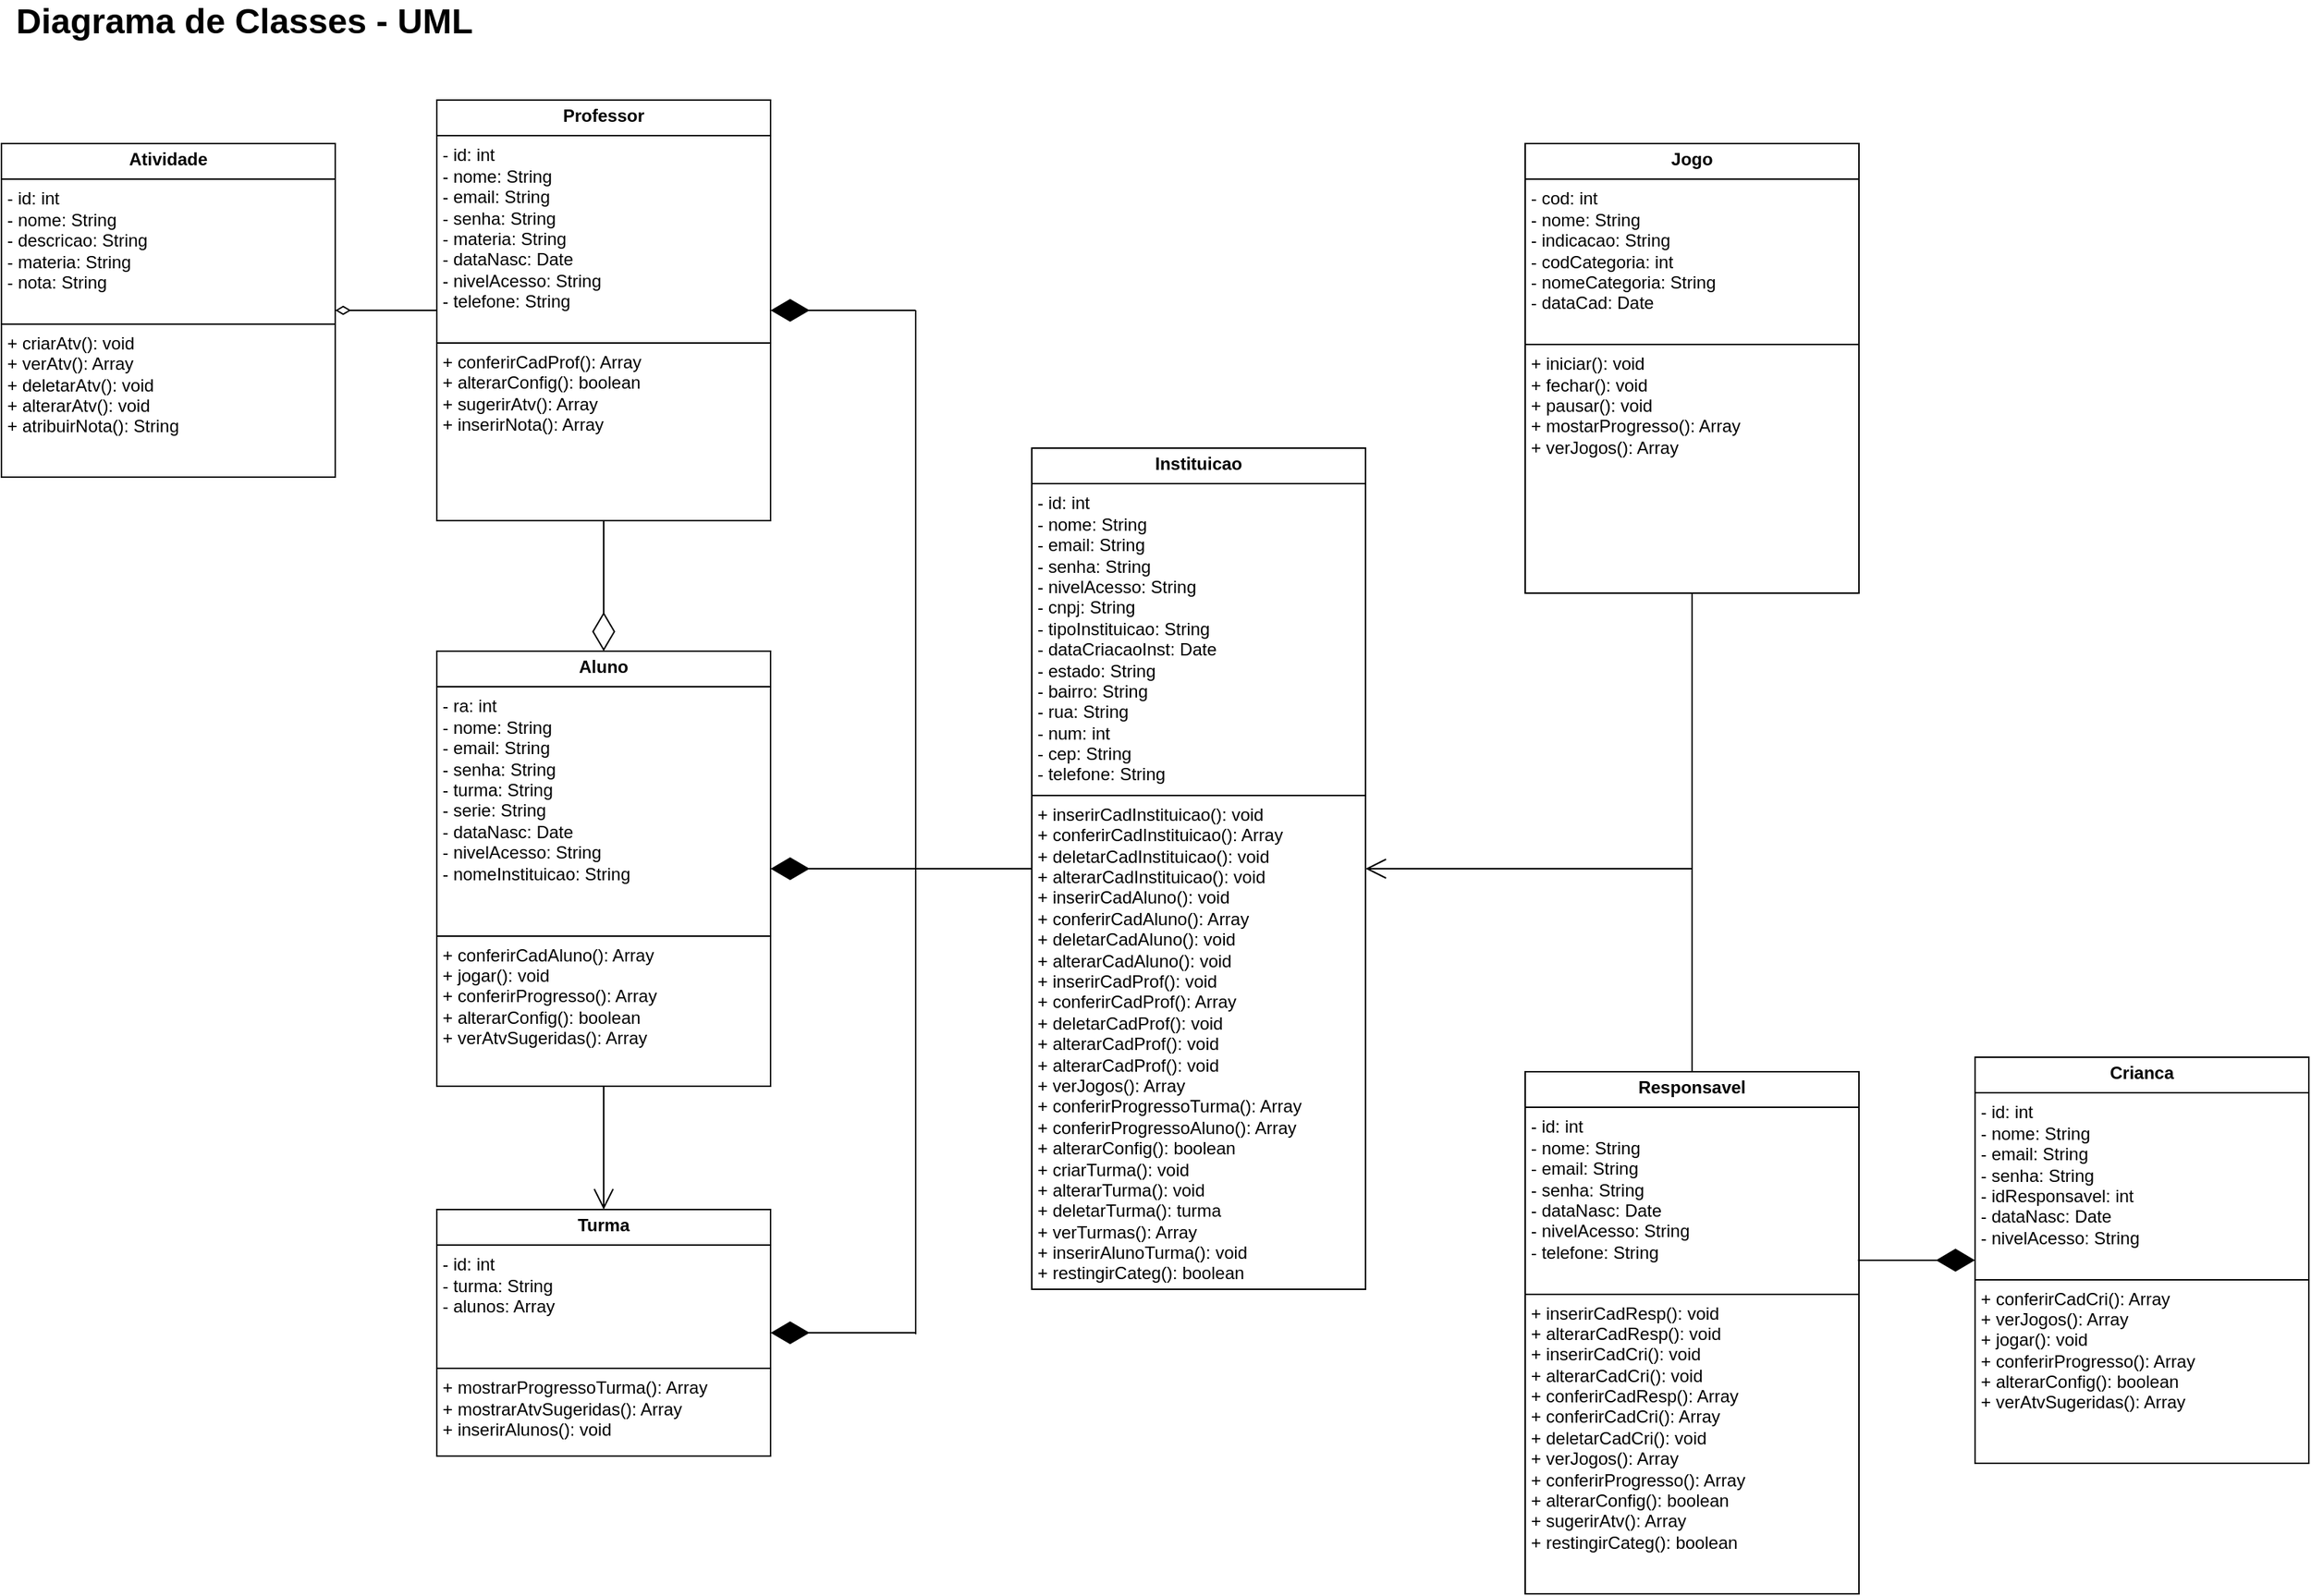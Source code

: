 <mxfile>
    <diagram name="Página-1" id="P0dt_XROy20qcgtOSnDv">
        <mxGraphModel dx="2516" dy="1126" grid="0" gridSize="10" guides="1" tooltips="1" connect="1" arrows="1" fold="1" page="1" pageScale="1" pageWidth="1654" pageHeight="1169" math="0" shadow="0">
            <root>
                <mxCell id="0"/>
                <mxCell id="1" parent="0"/>
                <mxCell id="3cunooh5xRu-Bq_bCVS8-2" value="&lt;p style=&quot;margin:0px;margin-top:4px;text-align:center;&quot;&gt;&lt;b&gt;Aluno&lt;/b&gt;&lt;/p&gt;&lt;hr size=&quot;1&quot; style=&quot;border-style:solid;&quot;&gt;&lt;p style=&quot;margin:0px;margin-left:4px;&quot;&gt;- ra: int&lt;/p&gt;&lt;p style=&quot;margin:0px;margin-left:4px;&quot;&gt;- nome: String&lt;/p&gt;&lt;p style=&quot;margin:0px;margin-left:4px;&quot;&gt;- email: String&lt;br&gt;&lt;/p&gt;&lt;p style=&quot;margin:0px;margin-left:4px;&quot;&gt;- senha: String&lt;br&gt;&lt;/p&gt;&lt;p style=&quot;margin:0px;margin-left:4px;&quot;&gt;- turma: String&lt;br&gt;&lt;/p&gt;&lt;p style=&quot;margin:0px;margin-left:4px;&quot;&gt;- serie: String&lt;br&gt;&lt;/p&gt;&lt;p style=&quot;margin: 0px 0px 0px 4px;&quot;&gt;- dataNasc: Date&lt;br&gt;&lt;/p&gt;&lt;p style=&quot;margin:0px;margin-left:4px;&quot;&gt;&lt;span style=&quot;background-color: initial;&quot;&gt;- nivelAcesso: String&lt;/span&gt;&lt;br&gt;&lt;/p&gt;&lt;p style=&quot;margin: 0px 0px 0px 4px;&quot;&gt;- nomeInstituicao: String&lt;br&gt;&lt;/p&gt;&lt;p style=&quot;margin: 0px 0px 0px 4px;&quot;&gt;&lt;br&gt;&lt;/p&gt;&lt;p style=&quot;margin:0px;margin-left:4px;&quot;&gt;&lt;br&gt;&lt;/p&gt;&lt;hr size=&quot;1&quot; style=&quot;border-style:solid;&quot;&gt;&lt;p style=&quot;margin:0px;margin-left:4px;&quot;&gt;&lt;span style=&quot;background-color: transparent; color: light-dark(rgb(0, 0, 0), rgb(255, 255, 255));&quot;&gt;+ conferirCadAluno(): Array&lt;/span&gt;&lt;/p&gt;&lt;p style=&quot;margin:0px;margin-left:4px;&quot;&gt;&lt;span style=&quot;background-color: transparent;&quot;&gt;+ jogar&lt;/span&gt;&lt;span style=&quot;background-color: initial;&quot;&gt;(): void&lt;/span&gt;&lt;/p&gt;&lt;p style=&quot;margin:0px;margin-left:4px;&quot;&gt;+ conferirProgresso(): Array&lt;span style=&quot;background-color: initial;&quot;&gt;&lt;br&gt;&lt;/span&gt;&lt;/p&gt;&lt;p style=&quot;margin:0px;margin-left:4px;&quot;&gt;+ alterarConfig(): boolean&lt;br&gt;&lt;/p&gt;&lt;p style=&quot;margin:0px;margin-left:4px;&quot;&gt;+ verAtvSugeridas(): Array&lt;/p&gt;" style="verticalAlign=top;align=left;overflow=fill;html=1;whiteSpace=wrap;" parent="1" vertex="1">
                    <mxGeometry x="312" y="470" width="230" height="300" as="geometry"/>
                </mxCell>
                <mxCell id="D33tNo4wd2h5tKQrQj5H-1" value="&lt;p style=&quot;margin:0px;margin-top:4px;text-align:center;&quot;&gt;&lt;b&gt;Crianca&lt;/b&gt;&lt;/p&gt;&lt;hr size=&quot;1&quot; style=&quot;border-style:solid;&quot;&gt;&lt;p style=&quot;margin:0px;margin-left:4px;&quot;&gt;- id: int&lt;/p&gt;&lt;p style=&quot;margin:0px;margin-left:4px;&quot;&gt;- nome: String&lt;/p&gt;&lt;p style=&quot;margin:0px;margin-left:4px;&quot;&gt;- email: String&lt;br&gt;&lt;/p&gt;&lt;p style=&quot;margin:0px;margin-left:4px;&quot;&gt;- senha: String&lt;/p&gt;&lt;p style=&quot;margin:0px;margin-left:4px;&quot;&gt;- idResponsavel: int&lt;/p&gt;&lt;p style=&quot;margin:0px;margin-left:4px;&quot;&gt;&lt;span style=&quot;background-color: transparent;&quot;&gt;- dataNasc: Date&lt;/span&gt;&lt;/p&gt;&lt;p style=&quot;margin:0px;margin-left:4px;&quot;&gt;&lt;span style=&quot;background-color: initial;&quot;&gt;- nivelAcesso: String&lt;/span&gt;&lt;br&gt;&lt;/p&gt;&lt;p style=&quot;margin:0px;margin-left:4px;&quot;&gt;&lt;br&gt;&lt;/p&gt;&lt;hr size=&quot;1&quot; style=&quot;border-style:solid;&quot;&gt;&lt;p style=&quot;margin:0px;margin-left:4px;&quot;&gt;&lt;span style=&quot;background-color: initial;&quot;&gt;+ conferirCadCri(): Array&lt;/span&gt;&lt;br&gt;&lt;/p&gt;&lt;p style=&quot;margin:0px;margin-left:4px;&quot;&gt;+ verJogos(): Array&lt;br&gt;&lt;/p&gt;&lt;p style=&quot;margin:0px;margin-left:4px;&quot;&gt;+ jogar&lt;span style=&quot;background-color: initial;&quot;&gt;(): void&lt;/span&gt;&lt;/p&gt;&lt;p style=&quot;margin:0px;margin-left:4px;&quot;&gt;+ conferirProgresso(): Array&lt;span style=&quot;background-color: initial;&quot;&gt;&lt;br&gt;&lt;/span&gt;&lt;/p&gt;&lt;p style=&quot;margin:0px;margin-left:4px;&quot;&gt;+ alterarConfig(): boolean&lt;br&gt;&lt;/p&gt;&lt;p style=&quot;margin: 0px 0px 0px 4px;&quot;&gt;+ verAtvSugeridas(): Array&lt;/p&gt;&lt;p style=&quot;margin: 0px 0px 0px 4px;&quot;&gt;&lt;br&gt;&lt;/p&gt;" style="verticalAlign=top;align=left;overflow=fill;html=1;whiteSpace=wrap;" parent="1" vertex="1">
                    <mxGeometry x="1372" y="750" width="230" height="280" as="geometry"/>
                </mxCell>
                <mxCell id="D33tNo4wd2h5tKQrQj5H-2" value="&lt;p style=&quot;margin:0px;margin-top:4px;text-align:center;&quot;&gt;&lt;b&gt;Responsavel&lt;/b&gt;&lt;/p&gt;&lt;hr size=&quot;1&quot; style=&quot;border-style:solid;&quot;&gt;&lt;p style=&quot;margin:0px;margin-left:4px;&quot;&gt;- id: int&lt;/p&gt;&lt;p style=&quot;margin:0px;margin-left:4px;&quot;&gt;- nome: String&lt;/p&gt;&lt;p style=&quot;margin:0px;margin-left:4px;&quot;&gt;- email: String&lt;br&gt;&lt;/p&gt;&lt;p style=&quot;margin:0px;margin-left:4px;&quot;&gt;- senha: String&lt;/p&gt;&lt;p style=&quot;margin:0px;margin-left:4px;&quot;&gt;&lt;span style=&quot;background-color: transparent;&quot;&gt;- dataNasc: Date&lt;/span&gt;&lt;/p&gt;&lt;p style=&quot;margin:0px;margin-left:4px;&quot;&gt;- nivelAcesso: String&lt;br&gt;&lt;/p&gt;&lt;p style=&quot;margin:0px;margin-left:4px;&quot;&gt;- telefone: String&lt;/p&gt;&lt;p style=&quot;margin:0px;margin-left:4px;&quot;&gt;&lt;br&gt;&lt;/p&gt;&lt;hr size=&quot;1&quot; style=&quot;border-style:solid;&quot;&gt;&lt;p style=&quot;margin: 0px 0px 0px 4px;&quot;&gt;+ inserirCadResp(): void&lt;/p&gt;&lt;p style=&quot;margin: 0px 0px 0px 4px;&quot;&gt;+ alterarCadResp(): void&lt;/p&gt;&lt;p style=&quot;margin:0px;margin-left:4px;&quot;&gt;+ inserirCadCri(): void&lt;/p&gt;&lt;p style=&quot;margin: 0px 0px 0px 4px;&quot;&gt;+ alterarCadCri(): void&lt;/p&gt;&lt;p style=&quot;margin: 0px 0px 0px 4px;&quot;&gt;+ conferirCadResp(): Array&lt;br&gt;&lt;/p&gt;&lt;p style=&quot;margin:0px;margin-left:4px;&quot;&gt;+ conferirCadCri(): Array&lt;br&gt;&lt;/p&gt;&lt;p style=&quot;margin: 0px 0px 0px 4px;&quot;&gt;+ deletarCadCri(): void&lt;br&gt;&lt;/p&gt;&lt;p style=&quot;margin:0px;margin-left:4px;&quot;&gt;+ verJogos(): Array&lt;/p&gt;&lt;p style=&quot;margin:0px;margin-left:4px;&quot;&gt;+ conferirProgresso(): Array&lt;span style=&quot;background-color: initial;&quot;&gt;&lt;br&gt;&lt;/span&gt;&lt;/p&gt;&lt;p style=&quot;margin:0px;margin-left:4px;&quot;&gt;+ alterarConfig(): boolean&lt;br&gt;&lt;/p&gt;&lt;p style=&quot;margin: 0px 0px 0px 4px;&quot;&gt;+ sugerirAtv(): Array&lt;br&gt;&lt;/p&gt;&lt;p style=&quot;margin: 0px 0px 0px 4px;&quot;&gt;+ restingirCateg(): boolean&lt;br&gt;&lt;/p&gt;&lt;div&gt;&lt;br&gt;&lt;/div&gt;" style="verticalAlign=top;align=left;overflow=fill;html=1;whiteSpace=wrap;" parent="1" vertex="1">
                    <mxGeometry x="1062" y="760" width="230" height="360" as="geometry"/>
                </mxCell>
                <mxCell id="D33tNo4wd2h5tKQrQj5H-3" value="&lt;p style=&quot;margin:0px;margin-top:4px;text-align:center;&quot;&gt;&lt;b&gt;Instituicao&lt;/b&gt;&lt;/p&gt;&lt;hr size=&quot;1&quot; style=&quot;border-style:solid;&quot;&gt;&lt;p style=&quot;margin:0px;margin-left:4px;&quot;&gt;- id: int&lt;/p&gt;&lt;p style=&quot;margin:0px;margin-left:4px;&quot;&gt;- nome: String&lt;/p&gt;&lt;p style=&quot;margin:0px;margin-left:4px;&quot;&gt;- email: String&lt;br&gt;&lt;/p&gt;&lt;p style=&quot;margin:0px;margin-left:4px;&quot;&gt;- senha: String&lt;/p&gt;&lt;p style=&quot;margin:0px;margin-left:4px;&quot;&gt;- nivelAcesso: String&lt;br&gt;&lt;/p&gt;&lt;p style=&quot;margin:0px;margin-left:4px;&quot;&gt;- cnpj: String&lt;/p&gt;&lt;p style=&quot;margin:0px;margin-left:4px;&quot;&gt;- tipoInstituicao: String&lt;/p&gt;&lt;p style=&quot;margin:0px;margin-left:4px;&quot;&gt;- dataCriacaoInst: Date&lt;/p&gt;&lt;p style=&quot;margin:0px;margin-left:4px;&quot;&gt;- estado: String&lt;/p&gt;&lt;p style=&quot;margin:0px;margin-left:4px;&quot;&gt;- bairro: String&lt;/p&gt;&lt;p style=&quot;margin:0px;margin-left:4px;&quot;&gt;- rua: String&lt;/p&gt;&lt;p style=&quot;margin:0px;margin-left:4px;&quot;&gt;- num: int&lt;/p&gt;&lt;p style=&quot;margin:0px;margin-left:4px;&quot;&gt;- cep: String&lt;/p&gt;&lt;p style=&quot;margin:0px;margin-left:4px;&quot;&gt;- telefone: String&lt;/p&gt;&lt;hr size=&quot;1&quot; style=&quot;border-style:solid;&quot;&gt;&lt;p style=&quot;margin: 0px 0px 0px 4px;&quot;&gt;+ inserirCadInstituicao(): void&lt;/p&gt;&lt;p style=&quot;margin: 0px 0px 0px 4px;&quot;&gt;+ conferirCadInstituicao(): Array&lt;br&gt;&lt;/p&gt;&lt;p style=&quot;margin: 0px 0px 0px 4px;&quot;&gt;+ deletarCadInstituicao(): void&lt;br&gt;&lt;/p&gt;&lt;p style=&quot;margin: 0px 0px 0px 4px;&quot;&gt;+ alterarCadInstituicao(): void&lt;/p&gt;&lt;p style=&quot;margin: 0px 0px 0px 4px;&quot;&gt;+ inserirCadAluno(): void&lt;/p&gt;&lt;p style=&quot;margin: 0px 0px 0px 4px;&quot;&gt;+ conferirCadAluno(): Array&lt;br&gt;&lt;/p&gt;&lt;p style=&quot;margin: 0px 0px 0px 4px;&quot;&gt;+ deletarCadAluno(): void&lt;br&gt;&lt;/p&gt;&lt;p style=&quot;margin: 0px 0px 0px 4px;&quot;&gt;+ alterarCadAluno(): void&lt;br&gt;&lt;/p&gt;&lt;p style=&quot;margin: 0px 0px 0px 4px;&quot;&gt;+ inserirCadProf(): void&lt;/p&gt;&lt;p style=&quot;margin: 0px 0px 0px 4px;&quot;&gt;+ conferirCadProf(): Array&lt;/p&gt;&lt;p style=&quot;margin: 0px 0px 0px 4px;&quot;&gt;+ deletarCadProf(): void&lt;br&gt;&lt;/p&gt;&lt;p style=&quot;margin: 0px 0px 0px 4px;&quot;&gt;+ alterarCadProf(): void&lt;/p&gt;&lt;p style=&quot;margin: 0px 0px 0px 4px;&quot;&gt;+ alterarCadProf(): void&lt;/p&gt;&lt;p style=&quot;margin: 0px 0px 0px 4px;&quot;&gt;+ verJogos(): Array&lt;/p&gt;&lt;p style=&quot;margin: 0px 0px 0px 4px;&quot;&gt;+ conferirProgressoTurma(): Array&lt;span style=&quot;background-color: initial;&quot;&gt;&lt;br&gt;&lt;/span&gt;&lt;/p&gt;&lt;p style=&quot;margin: 0px 0px 0px 4px;&quot;&gt;+ conferirProgressoAluno(): Array&lt;span style=&quot;background-color: initial;&quot;&gt;&lt;br&gt;&lt;/span&gt;&lt;/p&gt;&lt;p style=&quot;margin: 0px 0px 0px 4px;&quot;&gt;+ alterarConfig(): boolean&lt;/p&gt;&lt;p style=&quot;margin: 0px 0px 0px 4px;&quot;&gt;+ criarTurma(): void&lt;/p&gt;&lt;p style=&quot;margin: 0px 0px 0px 4px;&quot;&gt;+ alterarTurma(): void&lt;/p&gt;&lt;p style=&quot;margin: 0px 0px 0px 4px;&quot;&gt;+ deletarTurma(): turma&lt;/p&gt;&lt;p style=&quot;margin: 0px 0px 0px 4px;&quot;&gt;+ verTurmas(): Array&lt;/p&gt;&lt;p style=&quot;margin: 0px 0px 0px 4px;&quot;&gt;+ inserirAlunoTurma(): void&lt;/p&gt;&lt;p style=&quot;margin: 0px 0px 0px 4px;&quot;&gt;+ restingirCateg(): boolean&lt;/p&gt;" style="verticalAlign=top;align=left;overflow=fill;html=1;whiteSpace=wrap;" parent="1" vertex="1">
                    <mxGeometry x="722" y="330" width="230" height="580" as="geometry"/>
                </mxCell>
                <mxCell id="D33tNo4wd2h5tKQrQj5H-4" value="&lt;p style=&quot;margin:0px;margin-top:4px;text-align:center;&quot;&gt;&lt;b&gt;Professor&lt;/b&gt;&lt;/p&gt;&lt;hr size=&quot;1&quot; style=&quot;border-style:solid;&quot;&gt;&lt;p style=&quot;margin:0px;margin-left:4px;&quot;&gt;- id: int&lt;/p&gt;&lt;p style=&quot;margin:0px;margin-left:4px;&quot;&gt;- nome: String&lt;/p&gt;&lt;p style=&quot;margin:0px;margin-left:4px;&quot;&gt;- email: String&lt;br&gt;&lt;/p&gt;&lt;p style=&quot;margin:0px;margin-left:4px;&quot;&gt;- senha: String&lt;br&gt;&lt;/p&gt;&lt;p style=&quot;margin:0px;margin-left:4px;&quot;&gt;- materia: String&lt;/p&gt;&lt;p style=&quot;margin:0px;margin-left:4px;&quot;&gt;- dataNasc: Date&lt;br&gt;&lt;/p&gt;&lt;p style=&quot;margin:0px;margin-left:4px;&quot;&gt;- nivelAcesso: String&lt;br&gt;&lt;/p&gt;&lt;p style=&quot;margin:0px;margin-left:4px;&quot;&gt;- telefone: String&lt;/p&gt;&lt;p style=&quot;margin:0px;margin-left:4px;&quot;&gt;&lt;br&gt;&lt;/p&gt;&lt;hr size=&quot;1&quot; style=&quot;border-style:solid;&quot;&gt;&lt;p style=&quot;margin:0px;margin-left:4px;&quot;&gt;&lt;span style=&quot;background-color: transparent; color: light-dark(rgb(0, 0, 0), rgb(255, 255, 255));&quot;&gt;+ conferirCadProf(): Array&lt;/span&gt;&lt;/p&gt;&lt;p style=&quot;margin:0px;margin-left:4px;&quot;&gt;&lt;span style=&quot;background-color: transparent;&quot;&gt;+ alterarConfig(): boolean&lt;/span&gt;&lt;/p&gt;&lt;p style=&quot;margin:0px;margin-left:4px;&quot;&gt;+ sugerirAtv(): Array&lt;/p&gt;&lt;p style=&quot;margin:0px;margin-left:4px;&quot;&gt;+ inserirNota(): Array&lt;/p&gt;&lt;p style=&quot;margin:0px;margin-left:4px;&quot;&gt;&lt;br&gt;&lt;/p&gt;" style="verticalAlign=top;align=left;overflow=fill;html=1;whiteSpace=wrap;" parent="1" vertex="1">
                    <mxGeometry x="312" y="90" width="230" height="290" as="geometry"/>
                </mxCell>
                <mxCell id="D33tNo4wd2h5tKQrQj5H-5" value="&lt;p style=&quot;margin:0px;margin-top:4px;text-align:center;&quot;&gt;&lt;b&gt;Turma&lt;/b&gt;&lt;/p&gt;&lt;hr size=&quot;1&quot; style=&quot;border-style:solid;&quot;&gt;&lt;p style=&quot;margin:0px;margin-left:4px;&quot;&gt;- id: int&lt;/p&gt;&lt;p style=&quot;margin:0px;margin-left:4px;&quot;&gt;- turma: String&lt;/p&gt;&lt;p style=&quot;margin:0px;margin-left:4px;&quot;&gt;- alunos: Array&lt;/p&gt;&lt;p style=&quot;margin:0px;margin-left:4px;&quot;&gt;&lt;br&gt;&lt;/p&gt;&lt;p style=&quot;margin:0px;margin-left:4px;&quot;&gt;&lt;br&gt;&lt;/p&gt;&lt;hr size=&quot;1&quot; style=&quot;border-style:solid;&quot;&gt;&lt;p style=&quot;margin:0px;margin-left:4px;&quot;&gt;+ mostrarProgressoTurma(): Array&lt;/p&gt;&lt;p style=&quot;margin:0px;margin-left:4px;&quot;&gt;+ mostrarAtvSugeridas(): Array&lt;/p&gt;&lt;p style=&quot;margin: 0px 0px 0px 4px;&quot;&gt;+ inserirAlunos(): void&lt;/p&gt;&lt;p style=&quot;margin: 0px 0px 0px 4px;&quot;&gt;&lt;br&gt;&lt;/p&gt;&lt;p style=&quot;margin:0px;margin-left:4px;&quot;&gt;&lt;br&gt;&lt;/p&gt;" style="verticalAlign=top;align=left;overflow=fill;html=1;whiteSpace=wrap;" parent="1" vertex="1">
                    <mxGeometry x="312" y="855" width="230" height="170" as="geometry"/>
                </mxCell>
                <mxCell id="D33tNo4wd2h5tKQrQj5H-7" value="&lt;p style=&quot;margin:0px;margin-top:4px;text-align:center;&quot;&gt;&lt;b&gt;Jogo&lt;/b&gt;&lt;/p&gt;&lt;hr size=&quot;1&quot; style=&quot;border-style:solid;&quot;&gt;&lt;p style=&quot;margin:0px;margin-left:4px;&quot;&gt;- cod: int&lt;/p&gt;&lt;p style=&quot;margin:0px;margin-left:4px;&quot;&gt;- nome: String&lt;/p&gt;&lt;p style=&quot;margin:0px;margin-left:4px;&quot;&gt;- indicacao: String&lt;/p&gt;&lt;p style=&quot;margin:0px;margin-left:4px;&quot;&gt;- codCategoria: int&lt;/p&gt;&lt;p style=&quot;margin:0px;margin-left:4px;&quot;&gt;- nomeCategoria: String&lt;/p&gt;&lt;p style=&quot;margin:0px;margin-left:4px;&quot;&gt;- dataCad: Date&lt;/p&gt;&lt;p style=&quot;margin:0px;margin-left:4px;&quot;&gt;&lt;br&gt;&lt;/p&gt;&lt;hr size=&quot;1&quot; style=&quot;border-style:solid;&quot;&gt;&lt;p style=&quot;margin:0px;margin-left:4px;&quot;&gt;+ iniciar(): void&lt;/p&gt;&lt;p style=&quot;margin:0px;margin-left:4px;&quot;&gt;+ fechar(): void&lt;/p&gt;&lt;p style=&quot;margin:0px;margin-left:4px;&quot;&gt;+ pausar(): void&lt;/p&gt;&lt;p style=&quot;margin:0px;margin-left:4px;&quot;&gt;+ mostarProgresso(): Array&lt;/p&gt;&lt;p style=&quot;margin:0px;margin-left:4px;&quot;&gt;+ verJogos(): Array&lt;/p&gt;" style="verticalAlign=top;align=left;overflow=fill;html=1;whiteSpace=wrap;" parent="1" vertex="1">
                    <mxGeometry x="1062" y="120" width="230" height="310" as="geometry"/>
                </mxCell>
                <mxCell id="l9mO2in6igEEUiFizmPF-2" value="" style="endArrow=diamondThin;endFill=1;endSize=24;html=1;rounded=0;entryX=1;entryY=0.5;entryDx=0;entryDy=0;exitX=0;exitY=0.5;exitDx=0;exitDy=0;" parent="1" source="D33tNo4wd2h5tKQrQj5H-3" target="3cunooh5xRu-Bq_bCVS8-2" edge="1">
                    <mxGeometry width="160" relative="1" as="geometry">
                        <mxPoint x="632" y="490" as="sourcePoint"/>
                        <mxPoint x="792" y="490" as="targetPoint"/>
                    </mxGeometry>
                </mxCell>
                <mxCell id="l9mO2in6igEEUiFizmPF-3" value="" style="endArrow=diamondThin;endFill=1;endSize=24;html=1;rounded=0;entryX=1;entryY=0.5;entryDx=0;entryDy=0;" parent="1" target="D33tNo4wd2h5tKQrQj5H-4" edge="1">
                    <mxGeometry width="160" relative="1" as="geometry">
                        <mxPoint x="642" y="235" as="sourcePoint"/>
                        <mxPoint x="892" y="490" as="targetPoint"/>
                    </mxGeometry>
                </mxCell>
                <mxCell id="l9mO2in6igEEUiFizmPF-4" value="" style="endArrow=diamondThin;endFill=1;endSize=24;html=1;rounded=0;entryX=1;entryY=0.5;entryDx=0;entryDy=0;" parent="1" target="D33tNo4wd2h5tKQrQj5H-5" edge="1">
                    <mxGeometry width="160" relative="1" as="geometry">
                        <mxPoint x="642" y="940" as="sourcePoint"/>
                        <mxPoint x="892" y="490" as="targetPoint"/>
                    </mxGeometry>
                </mxCell>
                <mxCell id="l9mO2in6igEEUiFizmPF-5" value="" style="endArrow=none;html=1;rounded=0;" parent="1" edge="1">
                    <mxGeometry width="50" height="50" relative="1" as="geometry">
                        <mxPoint x="642" y="941" as="sourcePoint"/>
                        <mxPoint x="642" y="235" as="targetPoint"/>
                    </mxGeometry>
                </mxCell>
                <mxCell id="l9mO2in6igEEUiFizmPF-6" value="" style="endArrow=diamondThin;endFill=0;endSize=24;html=1;rounded=0;entryX=0.5;entryY=0;entryDx=0;entryDy=0;exitX=0.5;exitY=1;exitDx=0;exitDy=0;" parent="1" source="D33tNo4wd2h5tKQrQj5H-4" target="3cunooh5xRu-Bq_bCVS8-2" edge="1">
                    <mxGeometry width="160" relative="1" as="geometry">
                        <mxPoint x="732" y="490" as="sourcePoint"/>
                        <mxPoint x="892" y="490" as="targetPoint"/>
                    </mxGeometry>
                </mxCell>
                <mxCell id="l9mO2in6igEEUiFizmPF-7" value="" style="endArrow=open;endFill=1;endSize=12;html=1;rounded=0;entryX=0.5;entryY=0;entryDx=0;entryDy=0;exitX=0.5;exitY=1;exitDx=0;exitDy=0;" parent="1" source="3cunooh5xRu-Bq_bCVS8-2" target="D33tNo4wd2h5tKQrQj5H-5" edge="1">
                    <mxGeometry width="160" relative="1" as="geometry">
                        <mxPoint x="732" y="490" as="sourcePoint"/>
                        <mxPoint x="892" y="490" as="targetPoint"/>
                    </mxGeometry>
                </mxCell>
                <mxCell id="l9mO2in6igEEUiFizmPF-9" value="" style="endArrow=open;endFill=1;endSize=12;html=1;rounded=0;entryX=1;entryY=0.5;entryDx=0;entryDy=0;" parent="1" target="D33tNo4wd2h5tKQrQj5H-3" edge="1">
                    <mxGeometry width="160" relative="1" as="geometry">
                        <mxPoint x="1177" y="620" as="sourcePoint"/>
                        <mxPoint x="792" y="490" as="targetPoint"/>
                    </mxGeometry>
                </mxCell>
                <mxCell id="l9mO2in6igEEUiFizmPF-11" value="" style="endArrow=diamondThin;endFill=1;endSize=24;html=1;rounded=0;entryX=0;entryY=0.5;entryDx=0;entryDy=0;exitX=0.997;exitY=0.361;exitDx=0;exitDy=0;exitPerimeter=0;" parent="1" source="D33tNo4wd2h5tKQrQj5H-2" target="D33tNo4wd2h5tKQrQj5H-1" edge="1">
                    <mxGeometry width="160" relative="1" as="geometry">
                        <mxPoint x="632" y="490" as="sourcePoint"/>
                        <mxPoint x="792" y="490" as="targetPoint"/>
                    </mxGeometry>
                </mxCell>
                <mxCell id="2" value="" style="endArrow=none;html=1;entryX=0.5;entryY=1;entryDx=0;entryDy=0;exitX=0.5;exitY=0;exitDx=0;exitDy=0;" parent="1" source="D33tNo4wd2h5tKQrQj5H-2" target="D33tNo4wd2h5tKQrQj5H-7" edge="1">
                    <mxGeometry width="50" height="50" relative="1" as="geometry">
                        <mxPoint x="1062" y="580" as="sourcePoint"/>
                        <mxPoint x="1112" y="530" as="targetPoint"/>
                    </mxGeometry>
                </mxCell>
                <mxCell id="3" value="&lt;p style=&quot;margin:0px;margin-top:4px;text-align:center;&quot;&gt;&lt;b&gt;Atividade&lt;/b&gt;&lt;/p&gt;&lt;hr size=&quot;1&quot; style=&quot;border-style:solid;&quot;&gt;&lt;p style=&quot;margin:0px;margin-left:4px;&quot;&gt;- id: int&lt;/p&gt;&lt;p style=&quot;margin:0px;margin-left:4px;&quot;&gt;- nome: String&lt;/p&gt;&lt;p style=&quot;margin:0px;margin-left:4px;&quot;&gt;- descricao: String&lt;br&gt;&lt;/p&gt;&lt;p style=&quot;margin:0px;margin-left:4px;&quot;&gt;&lt;span style=&quot;background-color: transparent;&quot;&gt;- materia: String&lt;/span&gt;&lt;/p&gt;&lt;p style=&quot;margin:0px;margin-left:4px;&quot;&gt;&lt;span style=&quot;background-color: transparent;&quot;&gt;- nota: String&lt;/span&gt;&lt;/p&gt;&lt;p style=&quot;margin:0px;margin-left:4px;&quot;&gt;&lt;br&gt;&lt;/p&gt;&lt;hr size=&quot;1&quot; style=&quot;border-style:solid;&quot;&gt;&lt;p style=&quot;margin:0px;margin-left:4px;&quot;&gt;&lt;span style=&quot;background-color: transparent; color: light-dark(rgb(0, 0, 0), rgb(255, 255, 255));&quot;&gt;+ criarAtv(): void&lt;/span&gt;&lt;/p&gt;&lt;p style=&quot;margin:0px;margin-left:4px;&quot;&gt;&lt;span style=&quot;background-color: transparent;&quot;&gt;+ verAtv(): Array&lt;/span&gt;&lt;/p&gt;&lt;p style=&quot;margin:0px;margin-left:4px;&quot;&gt;+ deletarAtv(): void&lt;/p&gt;&lt;p style=&quot;margin:0px;margin-left:4px;&quot;&gt;+ alterarAtv(): void&lt;/p&gt;&lt;p style=&quot;margin:0px;margin-left:4px;&quot;&gt;+ atribuirNota(): String&lt;/p&gt;&lt;p style=&quot;margin:0px;margin-left:4px;&quot;&gt;&lt;br&gt;&lt;/p&gt;" style="verticalAlign=top;align=left;overflow=fill;html=1;whiteSpace=wrap;" parent="1" vertex="1">
                    <mxGeometry x="12" y="120" width="230" height="230" as="geometry"/>
                </mxCell>
                <mxCell id="4" value="" style="endArrow=none;startArrow=diamondThin;endFill=0;startFill=0;html=1;verticalAlign=bottom;labelBackgroundColor=none;strokeWidth=1;startSize=8;endSize=8;exitX=1;exitY=0.5;exitDx=0;exitDy=0;entryX=0;entryY=0.5;entryDx=0;entryDy=0;" parent="1" source="3" target="D33tNo4wd2h5tKQrQj5H-4" edge="1">
                    <mxGeometry width="160" relative="1" as="geometry">
                        <mxPoint x="172" y="460" as="sourcePoint"/>
                        <mxPoint x="292" y="260" as="targetPoint"/>
                    </mxGeometry>
                </mxCell>
                <mxCell id="5" value="&lt;font style=&quot;font-size: 24px;&quot;&gt;&lt;b&gt;Diagrama de Classes - UML&lt;/b&gt;&lt;/font&gt;" style="text;html=1;align=center;verticalAlign=middle;whiteSpace=wrap;rounded=0;" vertex="1" parent="1">
                    <mxGeometry x="12" y="21" width="335" height="30" as="geometry"/>
                </mxCell>
            </root>
        </mxGraphModel>
    </diagram>
</mxfile>